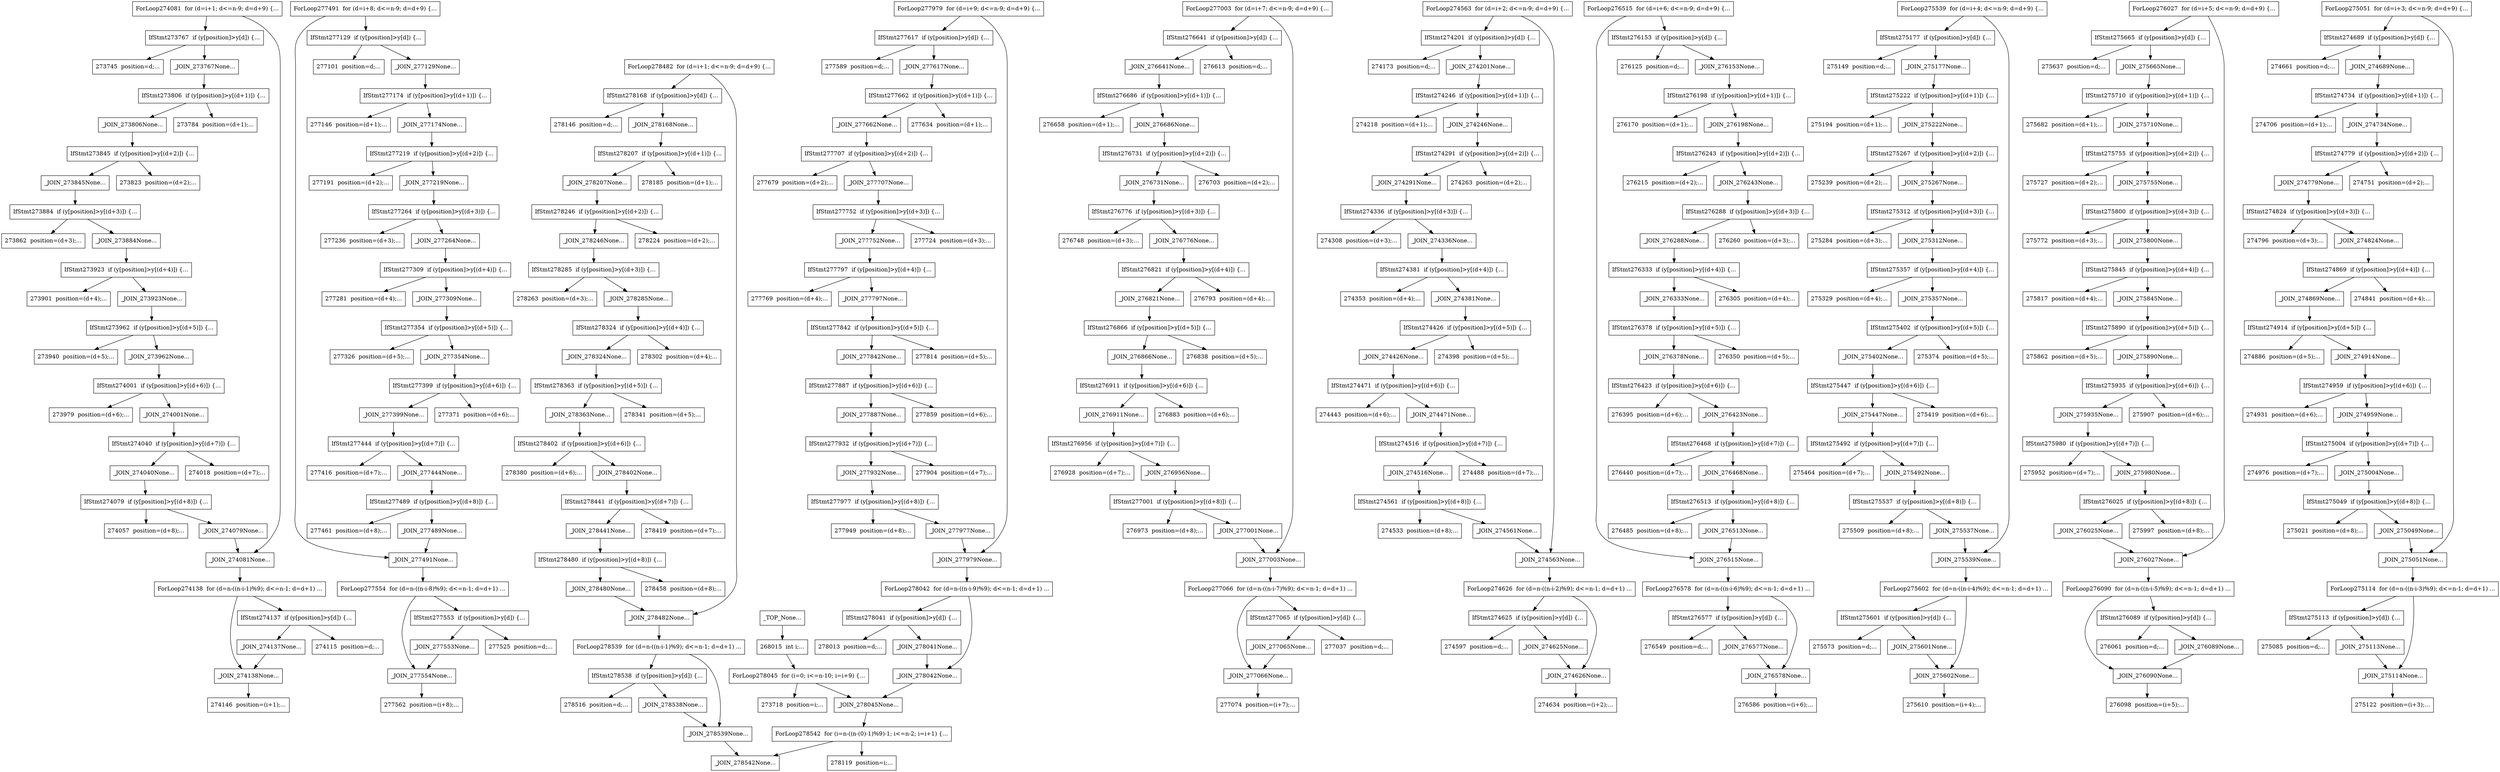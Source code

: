 digraph CFG {
	ForLoop274081 [label="ForLoop274081  for (d=i+1; d<=n-9; d=d+9) {...",shape=box];
	ForLoop274081 -> IfStmt273767;
	ForLoop274081 -> _JOIN_274081;
	IfStmt277354 [label="IfStmt277354  if (y[position]>y[(d+5)]) {...",shape=box];
	IfStmt277354 -> 277326;
	IfStmt277354 -> _JOIN_277354;
	_JOIN_277752 [label="_JOIN_277752None...",shape=box];
	_JOIN_277752 -> IfStmt277797;
	_JOIN_276821 [label="_JOIN_276821None...",shape=box];
	_JOIN_276821 -> IfStmt276866;
	274308 [label="274308  position=(d+3);...",shape=box];
	276586 [label="276586  position=(i+6);...",shape=box];
	IfStmt275222 [label="IfStmt275222  if (y[position]>y[(d+1)]) {...",shape=box];
	IfStmt275222 -> 275194;
	IfStmt275222 -> _JOIN_275222;
	_JOIN_275447 [label="_JOIN_275447None...",shape=box];
	_JOIN_275447 -> IfStmt275492;
	_JOIN_278542 [label="_JOIN_278542None...",shape=box];
	_JOIN_277399 [label="_JOIN_277399None...",shape=box];
	_JOIN_277399 -> IfStmt277444;
	IfStmt278041 [label="IfStmt278041  if (y[position]>y[d]) {...",shape=box];
	IfStmt278041 -> 278013;
	IfStmt278041 -> _JOIN_278041;
	275637 [label="275637  position=d;...",shape=box];
	_JOIN_274138 [label="_JOIN_274138None...",shape=box];
	_JOIN_274138 -> 274146;
	IfStmt277174 [label="IfStmt277174  if (y[position]>y[(d+1)]) {...",shape=box];
	IfStmt277174 -> 277146;
	IfStmt277174 -> _JOIN_277174;
	276440 [label="276440  position=(d+7);...",shape=box];
	_JOIN_274137 [label="_JOIN_274137None...",shape=box];
	_JOIN_274137 -> _JOIN_274138;
	275464 [label="275464  position=(d+7);...",shape=box];
	_JOIN_274869 [label="_JOIN_274869None...",shape=box];
	_JOIN_274869 -> IfStmt274914;
	IfStmt275312 [label="IfStmt275312  if (y[position]>y[(d+3)]) {...",shape=box];
	IfStmt275312 -> 275284;
	IfStmt275312 -> _JOIN_275312;
	276215 [label="276215  position=(d+2);...",shape=box];
	275122 [label="275122  position=(i+3);...",shape=box];
	275085 [label="275085  position=d;...",shape=box];
	276748 [label="276748  position=(d+3);...",shape=box];
	IfStmt275890 [label="IfStmt275890  if (y[position]>y[(d+5)]) {...",shape=box];
	IfStmt275890 -> 275862;
	IfStmt275890 -> _JOIN_275890;
	_JOIN_276090 [label="_JOIN_276090None...",shape=box];
	_JOIN_276090 -> 276098;
	IfStmt276089 [label="IfStmt276089  if (y[position]>y[d]) {...",shape=box];
	IfStmt276089 -> 276061;
	IfStmt276089 -> _JOIN_276089;
	IfStmt274471 [label="IfStmt274471  if (y[position]>y[(d+6)]) {...",shape=box];
	IfStmt274471 -> 274443;
	IfStmt274471 -> _JOIN_274471;
	_JOIN_277932 [label="_JOIN_277932None...",shape=box];
	_JOIN_277932 -> IfStmt277977;
	274886 [label="274886  position=(d+5);...",shape=box];
	_JOIN_276641 [label="_JOIN_276641None...",shape=box];
	_JOIN_276641 -> IfStmt276686;
	IfStmt275004 [label="IfStmt275004  if (y[position]>y[(d+7)]) {...",shape=box];
	IfStmt275004 -> 274976;
	IfStmt275004 -> _JOIN_275004;
	IfStmt276776 [label="IfStmt276776  if (y[position]>y[(d+3)]) {...",shape=box];
	IfStmt276776 -> 276748;
	IfStmt276776 -> _JOIN_276776;
	_TOP_ [label="_TOP_None...",shape=box];
	_TOP_ -> 268015;
	273940 [label="273940  position=(d+5);...",shape=box];
	IfStmt276956 [label="IfStmt276956  if (y[position]>y[(d+7)]) {...",shape=box];
	IfStmt276956 -> 276928;
	IfStmt276956 -> _JOIN_276956;
	277461 [label="277461  position=(d+8);...",shape=box];
	ForLoop278539 [label="ForLoop278539  for (d=n-((n-i-1)%9); d<=n-1; d=d+1) ...",shape=box];
	ForLoop278539 -> IfStmt278538;
	ForLoop278539 -> _JOIN_278539;
	IfStmt274689 [label="IfStmt274689  if (y[position]>y[d]) {...",shape=box];
	IfStmt274689 -> 274661;
	IfStmt274689 -> _JOIN_274689;
	_JOIN_274040 [label="_JOIN_274040None...",shape=box];
	_JOIN_274040 -> IfStmt274079;
	IfStmt277707 [label="IfStmt277707  if (y[position]>y[(d+2)]) {...",shape=box];
	IfStmt277707 -> 277679;
	IfStmt277707 -> _JOIN_277707;
	ForLoop278042 [label="ForLoop278042  for (d=n-((n-i-9)%9); d<=n-1; d=d+1) ...",shape=box];
	ForLoop278042 -> IfStmt278041;
	ForLoop278042 -> _JOIN_278042;
	_JOIN_278441 [label="_JOIN_278441None...",shape=box];
	_JOIN_278441 -> IfStmt278480;
	278419 [label="278419  position=(d+7);...",shape=box];
	ForLoop278045 [label="ForLoop278045  for (i=0; i<=n-10; i=i+9) {...",shape=box];
	ForLoop278045 -> 273718;
	ForLoop278045 -> _JOIN_278045;
	_JOIN_278363 [label="_JOIN_278363None...",shape=box];
	_JOIN_278363 -> IfStmt278402;
	IfStmt278538 [label="IfStmt278538  if (y[position]>y[d]) {...",shape=box];
	IfStmt278538 -> 278516;
	IfStmt278538 -> _JOIN_278538;
	_JOIN_274291 [label="_JOIN_274291None...",shape=box];
	_JOIN_274291 -> IfStmt274336;
	_JOIN_276866 [label="_JOIN_276866None...",shape=box];
	_JOIN_276866 -> IfStmt276911;
	IfStmt275177 [label="IfStmt275177  if (y[position]>y[d]) {...",shape=box];
	IfStmt275177 -> 275149;
	IfStmt275177 -> _JOIN_275177;
	274018 [label="274018  position=(d+7);...",shape=box];
	277769 [label="277769  position=(d+4);...",shape=box];
	_JOIN_275665 [label="_JOIN_275665None...",shape=box];
	_JOIN_275665 -> IfStmt275710;
	IfStmt274079 [label="IfStmt274079  if (y[position]>y[(d+8)]) {...",shape=box];
	IfStmt274079 -> 274057;
	IfStmt274079 -> _JOIN_274079;
	_JOIN_277887 [label="_JOIN_277887None...",shape=box];
	_JOIN_277887 -> IfStmt277932;
	276549 [label="276549  position=d;...",shape=box];
	276098 [label="276098  position=(i+5);...",shape=box];
	274263 [label="274263  position=(d+2);...",shape=box];
	IfStmt274291 [label="IfStmt274291  if (y[position]>y[(d+2)]) {...",shape=box];
	IfStmt274291 -> 274263;
	IfStmt274291 -> _JOIN_274291;
	_JOIN_275402 [label="_JOIN_275402None...",shape=box];
	_JOIN_275402 -> IfStmt275447;
	ForLoop276090 [label="ForLoop276090  for (d=n-((n-i-5)%9); d<=n-1; d=d+1) ...",shape=box];
	ForLoop276090 -> IfStmt276089;
	ForLoop276090 -> _JOIN_276090;
	IfStmt276423 [label="IfStmt276423  if (y[position]>y[(d+6)]) {...",shape=box];
	IfStmt276423 -> 276395;
	IfStmt276423 -> _JOIN_276423;
	276061 [label="276061  position=d;...",shape=box];
	IfStmt278402 [label="IfStmt278402  if (y[position]>y[(d+6)]) {...",shape=box];
	IfStmt278402 -> 278380;
	IfStmt278402 -> _JOIN_278402;
	IfStmt277887 [label="IfStmt277887  if (y[position]>y[(d+6)]) {...",shape=box];
	IfStmt277887 -> 277859;
	IfStmt277887 -> _JOIN_277887;
	_JOIN_278207 [label="_JOIN_278207None...",shape=box];
	_JOIN_278207 -> IfStmt278246;
	275509 [label="275509  position=(d+8);...",shape=box];
	278341 [label="278341  position=(d+5);...",shape=box];
	_JOIN_277662 [label="_JOIN_277662None...",shape=box];
	_JOIN_277662 -> IfStmt277707;
	_JOIN_276911 [label="_JOIN_276911None...",shape=box];
	_JOIN_276911 -> IfStmt276956;
	_JOIN_277707 [label="_JOIN_277707None...",shape=box];
	_JOIN_277707 -> IfStmt277752;
	IfStmt273767 [label="IfStmt273767  if (y[position]>y[d]) {...",shape=box];
	IfStmt273767 -> 273745;
	IfStmt273767 -> _JOIN_273767;
	IfStmt275357 [label="IfStmt275357  if (y[position]>y[(d+4)]) {...",shape=box];
	IfStmt275357 -> 275329;
	IfStmt275357 -> _JOIN_275357;
	_JOIN_275312 [label="_JOIN_275312None...",shape=box];
	_JOIN_275312 -> IfStmt275357;
	_JOIN_276468 [label="_JOIN_276468None...",shape=box];
	_JOIN_276468 -> IfStmt276513;
	IfStmt278441 [label="IfStmt278441  if (y[position]>y[(d+7)]) {...",shape=box];
	IfStmt278441 -> 278419;
	IfStmt278441 -> _JOIN_278441;
	276395 [label="276395  position=(d+6);...",shape=box];
	ForLoop276027 [label="ForLoop276027  for (d=i+5; d<=n-9; d=d+9) {...",shape=box];
	ForLoop276027 -> IfStmt275665;
	ForLoop276027 -> _JOIN_276027;
	IfStmt278168 [label="IfStmt278168  if (y[position]>y[d]) {...",shape=box];
	IfStmt278168 -> 278146;
	IfStmt278168 -> _JOIN_278168;
	_JOIN_277065 [label="_JOIN_277065None...",shape=box];
	_JOIN_277065 -> _JOIN_277066;
	_JOIN_277066 [label="_JOIN_277066None...",shape=box];
	_JOIN_277066 -> 277074;
	277281 [label="277281  position=(d+4);...",shape=box];
	_JOIN_273767 [label="_JOIN_273767None...",shape=box];
	_JOIN_273767 -> IfStmt273806;
	278119 [label="278119  position=i;...",shape=box];
	277949 [label="277949  position=(d+8);...",shape=box];
	ForLoop277003 [label="ForLoop277003  for (d=i+7; d<=n-9; d=d+9) {...",shape=box];
	ForLoop277003 -> IfStmt276641;
	ForLoop277003 -> _JOIN_277003;
	275021 [label="275021  position=(d+8);...",shape=box];
	IfStmt275755 [label="IfStmt275755  if (y[position]>y[(d+2)]) {...",shape=box];
	IfStmt275755 -> 275727;
	IfStmt275755 -> _JOIN_275755;
	IfStmt276911 [label="IfStmt276911  if (y[position]>y[(d+6)]) {...",shape=box];
	IfStmt276911 -> 276883;
	IfStmt276911 -> _JOIN_276911;
	276485 [label="276485  position=(d+8);...",shape=box];
	277236 [label="277236  position=(d+3);...",shape=box];
	_JOIN_274081 [label="_JOIN_274081None...",shape=box];
	_JOIN_274081 -> ForLoop274138;
	278146 [label="278146  position=d;...",shape=box];
	_JOIN_275222 [label="_JOIN_275222None...",shape=box];
	_JOIN_275222 -> IfStmt275267;
	_JOIN_278482 [label="_JOIN_278482None...",shape=box];
	_JOIN_278482 -> ForLoop278539;
	275239 [label="275239  position=(d+2);...",shape=box];
	_JOIN_278480 [label="_JOIN_278480None...",shape=box];
	_JOIN_278480 -> _JOIN_278482;
	_JOIN_278324 [label="_JOIN_278324None...",shape=box];
	_JOIN_278324 -> IfStmt278363;
	_JOIN_277842 [label="_JOIN_277842None...",shape=box];
	_JOIN_277842 -> IfStmt277887;
	_JOIN_276731 [label="_JOIN_276731None...",shape=box];
	_JOIN_276731 -> IfStmt276776;
	IfStmt276821 [label="IfStmt276821  if (y[position]>y[(d+4)]) {...",shape=box];
	IfStmt276821 -> 276793;
	IfStmt276821 -> _JOIN_276821;
	_JOIN_278246 [label="_JOIN_278246None...",shape=box];
	_JOIN_278246 -> IfStmt278285;
	_JOIN_276288 [label="_JOIN_276288None...",shape=box];
	_JOIN_276288 -> IfStmt276333;
	ForLoop274626 [label="ForLoop274626  for (d=n-((n-i-2)%9); d<=n-1; d=d+1) ...",shape=box];
	ForLoop274626 -> IfStmt274625;
	ForLoop274626 -> _JOIN_274626;
	IfStmt273962 [label="IfStmt273962  if (y[position]>y[(d+5)]) {...",shape=box];
	IfStmt273962 -> 273940;
	IfStmt273962 -> _JOIN_273962;
	IfStmt276686 [label="IfStmt276686  if (y[position]>y[(d+1)]) {...",shape=box];
	IfStmt276686 -> 276658;
	IfStmt276686 -> _JOIN_276686;
	ForLoop275051 [label="ForLoop275051  for (d=i+3; d<=n-9; d=d+9) {...",shape=box];
	ForLoop275051 -> IfStmt274689;
	ForLoop275051 -> _JOIN_275051;
	273979 [label="273979  position=(d+6);...",shape=box];
	IfStmt276866 [label="IfStmt276866  if (y[position]>y[(d+5)]) {...",shape=box];
	IfStmt276866 -> 276838;
	IfStmt276866 -> _JOIN_276866;
	IfStmt276468 [label="IfStmt276468  if (y[position]>y[(d+7)]) {...",shape=box];
	IfStmt276468 -> 276440;
	IfStmt276468 -> _JOIN_276468;
	274634 [label="274634  position=(i+2);...",shape=box];
	273718 [label="273718  position=i;...",shape=box];
	IfStmt277842 [label="IfStmt277842  if (y[position]>y[(d+5)]) {...",shape=box];
	IfStmt277842 -> 277814;
	IfStmt277842 -> _JOIN_277842;
	IfStmt274246 [label="IfStmt274246  if (y[position]>y[(d+1)]) {...",shape=box];
	IfStmt274246 -> 274218;
	IfStmt274246 -> _JOIN_274246;
	_JOIN_273845 [label="_JOIN_273845None...",shape=box];
	_JOIN_273845 -> IfStmt273884;
	ForLoop275539 [label="ForLoop275539  for (d=i+4; d<=n-9; d=d+9) {...",shape=box];
	ForLoop275539 -> IfStmt275177;
	ForLoop275539 -> _JOIN_275539;
	IfStmt278285 [label="IfStmt278285  if (y[position]>y[(d+3)]) {...",shape=box];
	IfStmt278285 -> 278263;
	IfStmt278285 -> _JOIN_278285;
	274706 [label="274706  position=(d+1);...",shape=box];
	_JOIN_276423 [label="_JOIN_276423None...",shape=box];
	_JOIN_276423 -> IfStmt276468;
	276613 [label="276613  position=d;...",shape=box];
	_JOIN_275357 [label="_JOIN_275357None...",shape=box];
	_JOIN_275357 -> IfStmt275402;
	278185 [label="278185  position=(d+1);...",shape=box];
	_JOIN_275890 [label="_JOIN_275890None...",shape=box];
	_JOIN_275890 -> IfStmt275935;
	IfStmt275601 [label="IfStmt275601  if (y[position]>y[d]) {...",shape=box];
	IfStmt275601 -> 275573;
	IfStmt275601 -> _JOIN_275601;
	275727 [label="275727  position=(d+2);...",shape=box];
	IfStmt277219 [label="IfStmt277219  if (y[position]>y[(d+2)]) {...",shape=box];
	IfStmt277219 -> 277191;
	IfStmt277219 -> _JOIN_277219;
	IfStmt277065 [label="IfStmt277065  if (y[position]>y[d]) {...",shape=box];
	IfStmt277065 -> 277037;
	IfStmt277065 -> _JOIN_277065;
	275573 [label="275573  position=d;...",shape=box];
	277679 [label="277679  position=(d+2);...",shape=box];
	277904 [label="277904  position=(d+7);...",shape=box];
	275682 [label="275682  position=(d+1);...",shape=box];
	IfStmt274869 [label="IfStmt274869  if (y[position]>y[(d+4)]) {...",shape=box];
	IfStmt274869 -> 274841;
	IfStmt274869 -> _JOIN_274869;
	IfStmt277399 [label="IfStmt277399  if (y[position]>y[(d+6)]) {...",shape=box];
	IfStmt277399 -> 277371;
	IfStmt277399 -> _JOIN_277399;
	IfStmt275710 [label="IfStmt275710  if (y[position]>y[(d+1)]) {...",shape=box];
	IfStmt275710 -> 275682;
	IfStmt275710 -> _JOIN_275710;
	278302 [label="278302  position=(d+4);...",shape=box];
	_JOIN_274426 [label="_JOIN_274426None...",shape=box];
	_JOIN_274426 -> IfStmt274471;
	277371 [label="277371  position=(d+6);...",shape=box];
	_JOIN_276956 [label="_JOIN_276956None...",shape=box];
	_JOIN_276956 -> IfStmt277001;
	IfStmt277444 [label="IfStmt277444  if (y[position]>y[(d+7)]) {...",shape=box];
	IfStmt277444 -> 277416;
	IfStmt277444 -> _JOIN_277444;
	_JOIN_276089 [label="_JOIN_276089None...",shape=box];
	_JOIN_276089 -> _JOIN_276090;
	IfStmt277662 [label="IfStmt277662  if (y[position]>y[(d+1)]) {...",shape=box];
	IfStmt277662 -> 277634;
	IfStmt277662 -> _JOIN_277662;
	_JOIN_277553 [label="_JOIN_277553None...",shape=box];
	_JOIN_277553 -> _JOIN_277554;
	_JOIN_277554 [label="_JOIN_277554None...",shape=box];
	_JOIN_277554 -> 277562;
	_JOIN_276776 [label="_JOIN_276776None...",shape=box];
	_JOIN_276776 -> IfStmt276821;
	276973 [label="276973  position=(d+8);...",shape=box];
	IfStmt274561 [label="IfStmt274561  if (y[position]>y[(d+8)]) {...",shape=box];
	IfStmt274561 -> 274533;
	IfStmt274561 -> _JOIN_274561;
	275374 [label="275374  position=(d+5);...",shape=box];
	IfStmt273923 [label="IfStmt273923  if (y[position]>y[(d+4)]) {...",shape=box];
	IfStmt273923 -> 273901;
	IfStmt273923 -> _JOIN_273923;
	IfStmt273884 [label="IfStmt273884  if (y[position]>y[(d+3)]) {...",shape=box];
	IfStmt273884 -> 273862;
	IfStmt273884 -> _JOIN_273884;
	IfStmt275402 [label="IfStmt275402  if (y[position]>y[(d+5)]) {...",shape=box];
	IfStmt275402 -> 275374;
	IfStmt275402 -> _JOIN_275402;
	ForLoop278482 [label="ForLoop278482  for (d=i+1; d<=n-9; d=d+9) {...",shape=box];
	ForLoop278482 -> IfStmt278168;
	ForLoop278482 -> _JOIN_278482;
	_JOIN_274516 [label="_JOIN_274516None...",shape=box];
	_JOIN_274516 -> IfStmt274561;
	_JOIN_274079 [label="_JOIN_274079None...",shape=box];
	_JOIN_274079 -> _JOIN_274081;
	_JOIN_275177 [label="_JOIN_275177None...",shape=box];
	_JOIN_275177 -> IfStmt275222;
	IfStmt278480 [label="IfStmt278480  if (y[position]>y[(d+8)]) {...",shape=box];
	IfStmt278480 -> 278458;
	IfStmt278480 -> _JOIN_278480;
	_JOIN_273806 [label="_JOIN_273806None...",shape=box];
	_JOIN_273806 -> IfStmt273845;
	_JOIN_274779 [label="_JOIN_274779None...",shape=box];
	_JOIN_274779 -> IfStmt274824;
	IfStmt278246 [label="IfStmt278246  if (y[position]>y[(d+2)]) {...",shape=box];
	IfStmt278246 -> 278224;
	IfStmt278246 -> _JOIN_278246;
	_JOIN_276378 [label="_JOIN_276378None...",shape=box];
	_JOIN_276378 -> IfStmt276423;
	IfStmt275665 [label="IfStmt275665  if (y[position]>y[d]) {...",shape=box];
	IfStmt275665 -> 275637;
	IfStmt275665 -> _JOIN_275665;
	IfStmt274040 [label="IfStmt274040  if (y[position]>y[(d+7)]) {...",shape=box];
	IfStmt274040 -> 274018;
	IfStmt274040 -> _JOIN_274040;
	IfStmt274914 [label="IfStmt274914  if (y[position]>y[(d+5)]) {...",shape=box];
	IfStmt274914 -> 274886;
	IfStmt274914 -> _JOIN_274914;
	274218 [label="274218  position=(d+1);...",shape=box];
	ForLoop274563 [label="ForLoop274563  for (d=i+2; d<=n-9; d=d+9) {...",shape=box];
	ForLoop274563 -> IfStmt274201;
	ForLoop274563 -> _JOIN_274563;
	_JOIN_277174 [label="_JOIN_277174None...",shape=box];
	_JOIN_277174 -> IfStmt277219;
	273745 [label="273745  position=d;...",shape=box];
	IfStmt277932 [label="IfStmt277932  if (y[position]>y[(d+7)]) {...",shape=box];
	IfStmt277932 -> 277904;
	IfStmt277932 -> _JOIN_277932;
	IfStmt274625 [label="IfStmt274625  if (y[position]>y[d]) {...",shape=box];
	IfStmt274625 -> 274597;
	IfStmt274625 -> _JOIN_274625;
	274173 [label="274173  position=d;...",shape=box];
	274488 [label="274488  position=(d+7);...",shape=box];
	_JOIN_276513 [label="_JOIN_276513None...",shape=box];
	_JOIN_276513 -> _JOIN_276515;
	274597 [label="274597  position=d;...",shape=box];
	_JOIN_276515 [label="_JOIN_276515None...",shape=box];
	_JOIN_276515 -> ForLoop276578;
	IfStmt274824 [label="IfStmt274824  if (y[position]>y[(d+3)]) {...",shape=box];
	IfStmt274824 -> 274796;
	IfStmt274824 -> _JOIN_274824;
	274751 [label="274751  position=(d+2);...",shape=box];
	ForLoop276578 [label="ForLoop276578  for (d=n-((n-i-6)%9); d<=n-1; d=d+1) ...",shape=box];
	ForLoop276578 -> IfStmt276577;
	ForLoop276578 -> _JOIN_276578;
	274353 [label="274353  position=(d+4);...",shape=box];
	275610 [label="275610  position=(i+4);...",shape=box];
	276658 [label="276658  position=(d+1);...",shape=box];
	276125 [label="276125  position=d;...",shape=box];
	IfStmt274137 [label="IfStmt274137  if (y[position]>y[d]) {...",shape=box];
	IfStmt274137 -> 274115;
	IfStmt274137 -> _JOIN_274137;
	IfStmt276198 [label="IfStmt276198  if (y[position]>y[(d+1)]) {...",shape=box];
	IfStmt276198 -> 276170;
	IfStmt276198 -> _JOIN_276198;
	277525 [label="277525  position=d;...",shape=box];
	276838 [label="276838  position=(d+5);...",shape=box];
	_JOIN_277219 [label="_JOIN_277219None...",shape=box];
	_JOIN_277219 -> IfStmt277264;
	_JOIN_277354 [label="_JOIN_277354None...",shape=box];
	_JOIN_277354 -> IfStmt277399;
	_JOIN_275004 [label="_JOIN_275004None...",shape=box];
	_JOIN_275004 -> IfStmt275049;
	IfStmt275447 [label="IfStmt275447  if (y[position]>y[(d+6)]) {...",shape=box];
	IfStmt275447 -> 275419;
	IfStmt275447 -> _JOIN_275447;
	ForLoop275602 [label="ForLoop275602  for (d=n-((n-i-4)%9); d<=n-1; d=d+1) ...",shape=box];
	ForLoop275602 -> IfStmt275601;
	ForLoop275602 -> _JOIN_275602;
	276883 [label="276883  position=(d+6);...",shape=box];
	277634 [label="277634  position=(d+1);...",shape=box];
	_JOIN_276686 [label="_JOIN_276686None...",shape=box];
	_JOIN_276686 -> IfStmt276731;
	_JOIN_275602 [label="_JOIN_275602None...",shape=box];
	_JOIN_275602 -> 275610;
	IfStmt276378 [label="IfStmt276378  if (y[position]>y[(d+5)]) {...",shape=box];
	IfStmt276378 -> 276350;
	IfStmt276378 -> _JOIN_276378;
	_JOIN_275601 [label="_JOIN_275601None...",shape=box];
	_JOIN_275601 -> _JOIN_275602;
	276793 [label="276793  position=(d+4);...",shape=box];
	_JOIN_274734 [label="_JOIN_274734None...",shape=box];
	_JOIN_274734 -> IfStmt274779;
	IfStmt277752 [label="IfStmt277752  if (y[position]>y[(d+3)]) {...",shape=box];
	IfStmt277752 -> 277724;
	IfStmt277752 -> _JOIN_277752;
	275329 [label="275329  position=(d+4);...",shape=box];
	IfStmt277617 [label="IfStmt277617  if (y[position]>y[d]) {...",shape=box];
	IfStmt277617 -> 277589;
	IfStmt277617 -> _JOIN_277617;
	IfStmt278207 [label="IfStmt278207  if (y[position]>y[(d+1)]) {...",shape=box];
	IfStmt278207 -> 278185;
	IfStmt278207 -> _JOIN_278207;
	_JOIN_276333 [label="_JOIN_276333None...",shape=box];
	_JOIN_276333 -> IfStmt276378;
	IfStmt278363 [label="IfStmt278363  if (y[position]>y[(d+5)]) {...",shape=box];
	IfStmt278363 -> 278341;
	IfStmt278363 -> _JOIN_278363;
	IfStmt274001 [label="IfStmt274001  if (y[position]>y[(d+6)]) {...",shape=box];
	IfStmt274001 -> 273979;
	IfStmt274001 -> _JOIN_274001;
	IfStmt275537 [label="IfStmt275537  if (y[position]>y[(d+8)]) {...",shape=box];
	IfStmt275537 -> 275509;
	IfStmt275537 -> _JOIN_275537;
	IfStmt275845 [label="IfStmt275845  if (y[position]>y[(d+4)]) {...",shape=box];
	IfStmt275845 -> 275817;
	IfStmt275845 -> _JOIN_275845;
	_JOIN_275049 [label="_JOIN_275049None...",shape=box];
	_JOIN_275049 -> _JOIN_275051;
	IfStmt274381 [label="IfStmt274381  if (y[position]>y[(d+4)]) {...",shape=box];
	IfStmt274381 -> 274353;
	IfStmt274381 -> _JOIN_274381;
	274146 [label="274146  position=(i+1);...",shape=box];
	IfStmt276577 [label="IfStmt276577  if (y[position]>y[d]) {...",shape=box];
	IfStmt276577 -> 276549;
	IfStmt276577 -> _JOIN_276577;
	IfStmt277977 [label="IfStmt277977  if (y[position]>y[(d+8)]) {...",shape=box];
	IfStmt277977 -> 277949;
	IfStmt277977 -> _JOIN_277977;
	_JOIN_276027 [label="_JOIN_276027None...",shape=box];
	_JOIN_276027 -> ForLoop276090;
	_JOIN_276025 [label="_JOIN_276025None...",shape=box];
	_JOIN_276025 -> _JOIN_276027;
	275817 [label="275817  position=(d+4);...",shape=box];
	_JOIN_277003 [label="_JOIN_277003None...",shape=box];
	_JOIN_277003 -> ForLoop277066;
	_JOIN_277001 [label="_JOIN_277001None...",shape=box];
	_JOIN_277001 -> _JOIN_277003;
	ForLoop277979 [label="ForLoop277979  for (d=i+9; d<=n-9; d=d+9) {...",shape=box];
	ForLoop277979 -> IfStmt277617;
	ForLoop277979 -> _JOIN_277979;
	278224 [label="278224  position=(d+2);...",shape=box];
	278380 [label="278380  position=(d+6);...",shape=box];
	274398 [label="274398  position=(d+5);...",shape=box];
	IfStmt274959 [label="IfStmt274959  if (y[position]>y[(d+6)]) {...",shape=box];
	IfStmt274959 -> 274931;
	IfStmt274959 -> _JOIN_274959;
	IfStmt274779 [label="IfStmt274779  if (y[position]>y[(d+2)]) {...",shape=box];
	IfStmt274779 -> 274751;
	IfStmt274779 -> _JOIN_274779;
	275862 [label="275862  position=(d+5);...",shape=box];
	_JOIN_278168 [label="_JOIN_278168None...",shape=box];
	_JOIN_278168 -> IfStmt278207;
	IfStmt276153 [label="IfStmt276153  if (y[position]>y[d]) {...",shape=box];
	IfStmt276153 -> 276125;
	IfStmt276153 -> _JOIN_276153;
	_JOIN_278285 [label="_JOIN_278285None...",shape=box];
	_JOIN_278285 -> IfStmt278324;
	276260 [label="276260  position=(d+3);...",shape=box];
	_JOIN_276243 [label="_JOIN_276243None...",shape=box];
	_JOIN_276243 -> IfStmt276288;
	276305 [label="276305  position=(d+4);...",shape=box];
	IfStmt273806 [label="IfStmt273806  if (y[position]>y[(d+1)]) {...",shape=box];
	IfStmt273806 -> 273784;
	IfStmt273806 -> _JOIN_273806;
	_JOIN_278045 [label="_JOIN_278045None...",shape=box];
	_JOIN_278045 -> ForLoop278542;
	_JOIN_278042 [label="_JOIN_278042None...",shape=box];
	_JOIN_278042 -> _JOIN_278045;
	_JOIN_278041 [label="_JOIN_278041None...",shape=box];
	_JOIN_278041 -> _JOIN_278042;
	_JOIN_277489 [label="_JOIN_277489None...",shape=box];
	_JOIN_277489 -> _JOIN_277491;
	_JOIN_275267 [label="_JOIN_275267None...",shape=box];
	_JOIN_275267 -> IfStmt275312;
	275149 [label="275149  position=d;...",shape=box];
	_JOIN_275935 [label="_JOIN_275935None...",shape=box];
	_JOIN_275935 -> IfStmt275980;
	IfStmt277797 [label="IfStmt277797  if (y[position]>y[(d+4)]) {...",shape=box];
	IfStmt277797 -> 277769;
	IfStmt277797 -> _JOIN_277797;
	_JOIN_273884 [label="_JOIN_273884None...",shape=box];
	_JOIN_273884 -> IfStmt273923;
	IfStmt277129 [label="IfStmt277129  if (y[position]>y[d]) {...",shape=box];
	IfStmt277129 -> 277101;
	IfStmt277129 -> _JOIN_277129;
	277146 [label="277146  position=(d+1);...",shape=box];
	275284 [label="275284  position=(d+3);...",shape=box];
	277416 [label="277416  position=(d+7);...",shape=box];
	_JOIN_274201 [label="_JOIN_274201None...",shape=box];
	_JOIN_274201 -> IfStmt274246;
	_JOIN_273923 [label="_JOIN_273923None...",shape=box];
	_JOIN_273923 -> IfStmt273962;
	IfStmt277553 [label="IfStmt277553  if (y[position]>y[d]) {...",shape=box];
	IfStmt277553 -> 277525;
	IfStmt277553 -> _JOIN_277553;
	_JOIN_277264 [label="_JOIN_277264None...",shape=box];
	_JOIN_277264 -> IfStmt277309;
	IfStmt278324 [label="IfStmt278324  if (y[position]>y[(d+4)]) {...",shape=box];
	IfStmt278324 -> 278302;
	IfStmt278324 -> _JOIN_278324;
	_JOIN_277797 [label="_JOIN_277797None...",shape=box];
	_JOIN_277797 -> IfStmt277842;
	IfStmt275800 [label="IfStmt275800  if (y[position]>y[(d+3)]) {...",shape=box];
	IfStmt275800 -> 275772;
	IfStmt275800 -> _JOIN_275800;
	277562 [label="277562  position=(i+8);...",shape=box];
	268015 [label="268015  int i;...",shape=box];
	268015 -> ForLoop278045;
	_JOIN_274561 [label="_JOIN_274561None...",shape=box];
	_JOIN_274561 -> _JOIN_274563;
	_JOIN_274563 [label="_JOIN_274563None...",shape=box];
	_JOIN_274563 -> ForLoop274626;
	IfStmt275980 [label="IfStmt275980  if (y[position]>y[(d+7)]) {...",shape=box];
	IfStmt275980 -> 275952;
	IfStmt275980 -> _JOIN_275980;
	IfStmt274426 [label="IfStmt274426  if (y[position]>y[(d+5)]) {...",shape=box];
	IfStmt274426 -> 274398;
	IfStmt274426 -> _JOIN_274426;
	IfStmt275113 [label="IfStmt275113  if (y[position]>y[d]) {...",shape=box];
	IfStmt275113 -> 275085;
	IfStmt275113 -> _JOIN_275113;
	IfStmt276333 [label="IfStmt276333  if (y[position]>y[(d+4)]) {...",shape=box];
	IfStmt276333 -> 276305;
	IfStmt276333 -> _JOIN_276333;
	ForLoop278542 [label="ForLoop278542  for (i=n-((n-(0)-1)%9)-1; i<=n-2; i=i+1) {...",shape=box];
	ForLoop278542 -> 278119;
	ForLoop278542 -> _JOIN_278542;
	_JOIN_275980 [label="_JOIN_275980None...",shape=box];
	_JOIN_275980 -> IfStmt276025;
	278263 [label="278263  position=(d+3);...",shape=box];
	_JOIN_274381 [label="_JOIN_274381None...",shape=box];
	_JOIN_274381 -> IfStmt274426;
	IfStmt274734 [label="IfStmt274734  if (y[position]>y[(d+1)]) {...",shape=box];
	IfStmt274734 -> 274706;
	IfStmt274734 -> _JOIN_274734;
	_JOIN_275492 [label="_JOIN_275492None...",shape=box];
	_JOIN_275492 -> IfStmt275537;
	274661 [label="274661  position=d;...",shape=box];
	274841 [label="274841  position=(d+4);...",shape=box];
	274443 [label="274443  position=(d+6);...",shape=box];
	277074 [label="277074  position=(i+7);...",shape=box];
	ForLoop274138 [label="ForLoop274138  for (d=n-((n-i-1)%9); d<=n-1; d=d+1) ...",shape=box];
	ForLoop274138 -> IfStmt274137;
	ForLoop274138 -> _JOIN_274138;
	IfStmt273845 [label="IfStmt273845  if (y[position]>y[(d+2)]) {...",shape=box];
	IfStmt273845 -> 273823;
	IfStmt273845 -> _JOIN_273845;
	_JOIN_277444 [label="_JOIN_277444None...",shape=box];
	_JOIN_277444 -> IfStmt277489;
	277326 [label="277326  position=(d+5);...",shape=box];
	ForLoop276515 [label="ForLoop276515  for (d=i+6; d<=n-9; d=d+9) {...",shape=box];
	ForLoop276515 -> IfStmt276153;
	ForLoop276515 -> _JOIN_276515;
	_JOIN_273962 [label="_JOIN_273962None...",shape=box];
	_JOIN_273962 -> IfStmt274001;
	276350 [label="276350  position=(d+5);...",shape=box];
	275419 [label="275419  position=(d+6);...",shape=box];
	_JOIN_274246 [label="_JOIN_274246None...",shape=box];
	_JOIN_274246 -> IfStmt274291;
	_JOIN_277977 [label="_JOIN_277977None...",shape=box];
	_JOIN_277977 -> _JOIN_277979;
	_JOIN_277617 [label="_JOIN_277617None...",shape=box];
	_JOIN_277617 -> IfStmt277662;
	274533 [label="274533  position=(d+8);...",shape=box];
	277191 [label="277191  position=(d+2);...",shape=box];
	275952 [label="275952  position=(d+7);...",shape=box];
	_JOIN_275800 [label="_JOIN_275800None...",shape=box];
	_JOIN_275800 -> IfStmt275845;
	_JOIN_275755 [label="_JOIN_275755None...",shape=box];
	_JOIN_275755 -> IfStmt275800;
	IfStmt275492 [label="IfStmt275492  if (y[position]>y[(d+7)]) {...",shape=box];
	IfStmt275492 -> 275464;
	IfStmt275492 -> _JOIN_275492;
	ForLoop277554 [label="ForLoop277554  for (d=n-((n-i-8)%9); d<=n-1; d=d+1) ...",shape=box];
	ForLoop277554 -> IfStmt277553;
	ForLoop277554 -> _JOIN_277554;
	273823 [label="273823  position=(d+2);...",shape=box];
	277859 [label="277859  position=(d+6);...",shape=box];
	_JOIN_274626 [label="_JOIN_274626None...",shape=box];
	_JOIN_274626 -> 274634;
	_JOIN_274625 [label="_JOIN_274625None...",shape=box];
	_JOIN_274625 -> _JOIN_274626;
	277101 [label="277101  position=d;...",shape=box];
	IfStmt275935 [label="IfStmt275935  if (y[position]>y[(d+6)]) {...",shape=box];
	IfStmt275935 -> 275907;
	IfStmt275935 -> _JOIN_275935;
	_JOIN_275051 [label="_JOIN_275051None...",shape=box];
	_JOIN_275051 -> ForLoop275114;
	_JOIN_275113 [label="_JOIN_275113None...",shape=box];
	_JOIN_275113 -> _JOIN_275114;
	_JOIN_275114 [label="_JOIN_275114None...",shape=box];
	_JOIN_275114 -> 275122;
	IfStmt276641 [label="IfStmt276641  if (y[position]>y[d]) {...",shape=box];
	IfStmt276641 -> 276613;
	IfStmt276641 -> _JOIN_276641;
	_JOIN_276153 [label="_JOIN_276153None...",shape=box];
	_JOIN_276153 -> IfStmt276198;
	273784 [label="273784  position=(d+1);...",shape=box];
	_JOIN_274959 [label="_JOIN_274959None...",shape=box];
	_JOIN_274959 -> IfStmt275004;
	IfStmt276243 [label="IfStmt276243  if (y[position]>y[(d+2)]) {...",shape=box];
	IfStmt276243 -> 276215;
	IfStmt276243 -> _JOIN_276243;
	IfStmt277264 [label="IfStmt277264  if (y[position]>y[(d+3)]) {...",shape=box];
	IfStmt277264 -> 277236;
	IfStmt277264 -> _JOIN_277264;
	275772 [label="275772  position=(d+3);...",shape=box];
	_JOIN_278539 [label="_JOIN_278539None...",shape=box];
	_JOIN_278539 -> _JOIN_278542;
	_JOIN_278538 [label="_JOIN_278538None...",shape=box];
	_JOIN_278538 -> _JOIN_278539;
	276170 [label="276170  position=(d+1);...",shape=box];
	_JOIN_277129 [label="_JOIN_277129None...",shape=box];
	_JOIN_277129 -> IfStmt277174;
	274976 [label="274976  position=(d+7);...",shape=box];
	274796 [label="274796  position=(d+3);...",shape=box];
	_JOIN_277309 [label="_JOIN_277309None...",shape=box];
	_JOIN_277309 -> IfStmt277354;
	IfStmt277001 [label="IfStmt277001  if (y[position]>y[(d+8)]) {...",shape=box];
	IfStmt277001 -> 276973;
	IfStmt277001 -> _JOIN_277001;
	_JOIN_274471 [label="_JOIN_274471None...",shape=box];
	_JOIN_274471 -> IfStmt274516;
	_JOIN_276578 [label="_JOIN_276578None...",shape=box];
	_JOIN_276578 -> 276586;
	ForLoop277066 [label="ForLoop277066  for (d=n-((n-i-7)%9); d<=n-1; d=d+1) ...",shape=box];
	ForLoop277066 -> IfStmt277065;
	ForLoop277066 -> _JOIN_277066;
	_JOIN_276577 [label="_JOIN_276577None...",shape=box];
	_JOIN_276577 -> _JOIN_276578;
	277589 [label="277589  position=d;...",shape=box];
	276703 [label="276703  position=(d+2);...",shape=box];
	278013 [label="278013  position=d;...",shape=box];
	_JOIN_275539 [label="_JOIN_275539None...",shape=box];
	_JOIN_275539 -> ForLoop275602;
	_JOIN_277491 [label="_JOIN_277491None...",shape=box];
	_JOIN_277491 -> ForLoop277554;
	IfStmt275267 [label="IfStmt275267  if (y[position]>y[(d+2)]) {...",shape=box];
	IfStmt275267 -> 275239;
	IfStmt275267 -> _JOIN_275267;
	275997 [label="275997  position=(d+8);...",shape=box];
	IfStmt277309 [label="IfStmt277309  if (y[position]>y[(d+4)]) {...",shape=box];
	IfStmt277309 -> 277281;
	IfStmt277309 -> _JOIN_277309;
	IfStmt274516 [label="IfStmt274516  if (y[position]>y[(d+7)]) {...",shape=box];
	IfStmt274516 -> 274488;
	IfStmt274516 -> _JOIN_274516;
	_JOIN_275845 [label="_JOIN_275845None...",shape=box];
	_JOIN_275845 -> IfStmt275890;
	IfStmt274201 [label="IfStmt274201  if (y[position]>y[d]) {...",shape=box];
	IfStmt274201 -> 274173;
	IfStmt274201 -> _JOIN_274201;
	_JOIN_274336 [label="_JOIN_274336None...",shape=box];
	_JOIN_274336 -> IfStmt274381;
	IfStmt276731 [label="IfStmt276731  if (y[position]>y[(d+2)]) {...",shape=box];
	IfStmt276731 -> 276703;
	IfStmt276731 -> _JOIN_276731;
	277814 [label="277814  position=(d+5);...",shape=box];
	_JOIN_274689 [label="_JOIN_274689None...",shape=box];
	_JOIN_274689 -> IfStmt274734;
	275194 [label="275194  position=(d+1);...",shape=box];
	IfStmt277489 [label="IfStmt277489  if (y[position]>y[(d+8)]) {...",shape=box];
	IfStmt277489 -> 277461;
	IfStmt277489 -> _JOIN_277489;
	_JOIN_274824 [label="_JOIN_274824None...",shape=box];
	_JOIN_274824 -> IfStmt274869;
	275907 [label="275907  position=(d+6);...",shape=box];
	IfStmt276025 [label="IfStmt276025  if (y[position]>y[(d+8)]) {...",shape=box];
	IfStmt276025 -> 275997;
	IfStmt276025 -> _JOIN_276025;
	ForLoop277491 [label="ForLoop277491  for (d=i+8; d<=n-9; d=d+9) {...",shape=box];
	ForLoop277491 -> IfStmt277129;
	ForLoop277491 -> _JOIN_277491;
	ForLoop275114 [label="ForLoop275114  for (d=n-((n-i-3)%9); d<=n-1; d=d+1) ...",shape=box];
	ForLoop275114 -> IfStmt275113;
	ForLoop275114 -> _JOIN_275114;
	277724 [label="277724  position=(d+3);...",shape=box];
	274057 [label="274057  position=(d+8);...",shape=box];
	276928 [label="276928  position=(d+7);...",shape=box];
	_JOIN_276198 [label="_JOIN_276198None...",shape=box];
	_JOIN_276198 -> IfStmt276243;
	_JOIN_277979 [label="_JOIN_277979None...",shape=box];
	_JOIN_277979 -> ForLoop278042;
	_JOIN_274914 [label="_JOIN_274914None...",shape=box];
	_JOIN_274914 -> IfStmt274959;
	277037 [label="277037  position=d;...",shape=box];
	273901 [label="273901  position=(d+4);...",shape=box];
	_JOIN_275710 [label="_JOIN_275710None...",shape=box];
	_JOIN_275710 -> IfStmt275755;
	IfStmt276288 [label="IfStmt276288  if (y[position]>y[(d+3)]) {...",shape=box];
	IfStmt276288 -> 276260;
	IfStmt276288 -> _JOIN_276288;
	IfStmt275049 [label="IfStmt275049  if (y[position]>y[(d+8)]) {...",shape=box];
	IfStmt275049 -> 275021;
	IfStmt275049 -> _JOIN_275049;
	273862 [label="273862  position=(d+3);...",shape=box];
	_JOIN_275537 [label="_JOIN_275537None...",shape=box];
	_JOIN_275537 -> _JOIN_275539;
	IfStmt276513 [label="IfStmt276513  if (y[position]>y[(d+8)]) {...",shape=box];
	IfStmt276513 -> 276485;
	IfStmt276513 -> _JOIN_276513;
	_JOIN_274001 [label="_JOIN_274001None...",shape=box];
	_JOIN_274001 -> IfStmt274040;
	274931 [label="274931  position=(d+6);...",shape=box];
	278516 [label="278516  position=d;...",shape=box];
	_JOIN_278402 [label="_JOIN_278402None...",shape=box];
	_JOIN_278402 -> IfStmt278441;
	278458 [label="278458  position=(d+8);...",shape=box];
	IfStmt274336 [label="IfStmt274336  if (y[position]>y[(d+3)]) {...",shape=box];
	IfStmt274336 -> 274308;
	IfStmt274336 -> _JOIN_274336;
	274115 [label="274115  position=d;...",shape=box];

}
